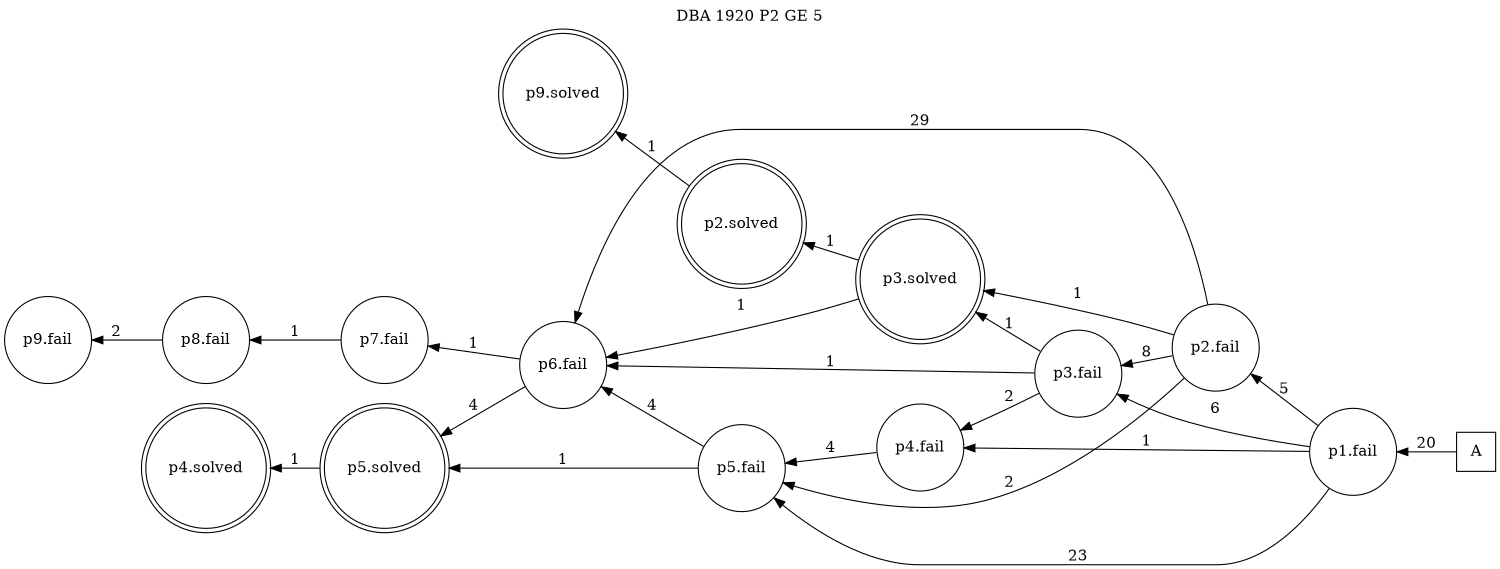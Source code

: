 digraph DBA_1920_P2_GE_5 {
labelloc="tl"
label= " DBA 1920 P2 GE 5 "
rankdir="RL";
graph [ size=" 10 , 10 !"]

"A" [shape="square" label="A"]
"p1.fail" [shape="circle" label="p1.fail"]
"p2.fail" [shape="circle" label="p2.fail"]
"p3.fail" [shape="circle" label="p3.fail"]
"p4.fail" [shape="circle" label="p4.fail"]
"p5.fail" [shape="circle" label="p5.fail"]
"p6.fail" [shape="circle" label="p6.fail"]
"p7.fail" [shape="circle" label="p7.fail"]
"p8.fail" [shape="circle" label="p8.fail"]
"p9.fail" [shape="circle" label="p9.fail"]
"p5.solved" [shape="doublecircle" label="p5.solved"]
"p4.solved" [shape="doublecircle" label="p4.solved"]
"p3.solved" [shape="doublecircle" label="p3.solved"]
"p2.solved" [shape="doublecircle" label="p2.solved"]
"p9.solved" [shape="doublecircle" label="p9.solved"]
"A" -> "p1.fail" [ label=20]
"p1.fail" -> "p2.fail" [ label=5]
"p1.fail" -> "p3.fail" [ label=6]
"p1.fail" -> "p4.fail" [ label=1]
"p1.fail" -> "p5.fail" [ label=23]
"p2.fail" -> "p3.fail" [ label=8]
"p2.fail" -> "p5.fail" [ label=2]
"p2.fail" -> "p6.fail" [ label=29]
"p2.fail" -> "p3.solved" [ label=1]
"p3.fail" -> "p4.fail" [ label=2]
"p3.fail" -> "p6.fail" [ label=1]
"p3.fail" -> "p3.solved" [ label=1]
"p4.fail" -> "p5.fail" [ label=4]
"p5.fail" -> "p6.fail" [ label=4]
"p5.fail" -> "p5.solved" [ label=1]
"p6.fail" -> "p7.fail" [ label=1]
"p6.fail" -> "p5.solved" [ label=4]
"p7.fail" -> "p8.fail" [ label=1]
"p8.fail" -> "p9.fail" [ label=2]
"p5.solved" -> "p4.solved" [ label=1]
"p3.solved" -> "p6.fail" [ label=1]
"p3.solved" -> "p2.solved" [ label=1]
"p2.solved" -> "p9.solved" [ label=1]
}
